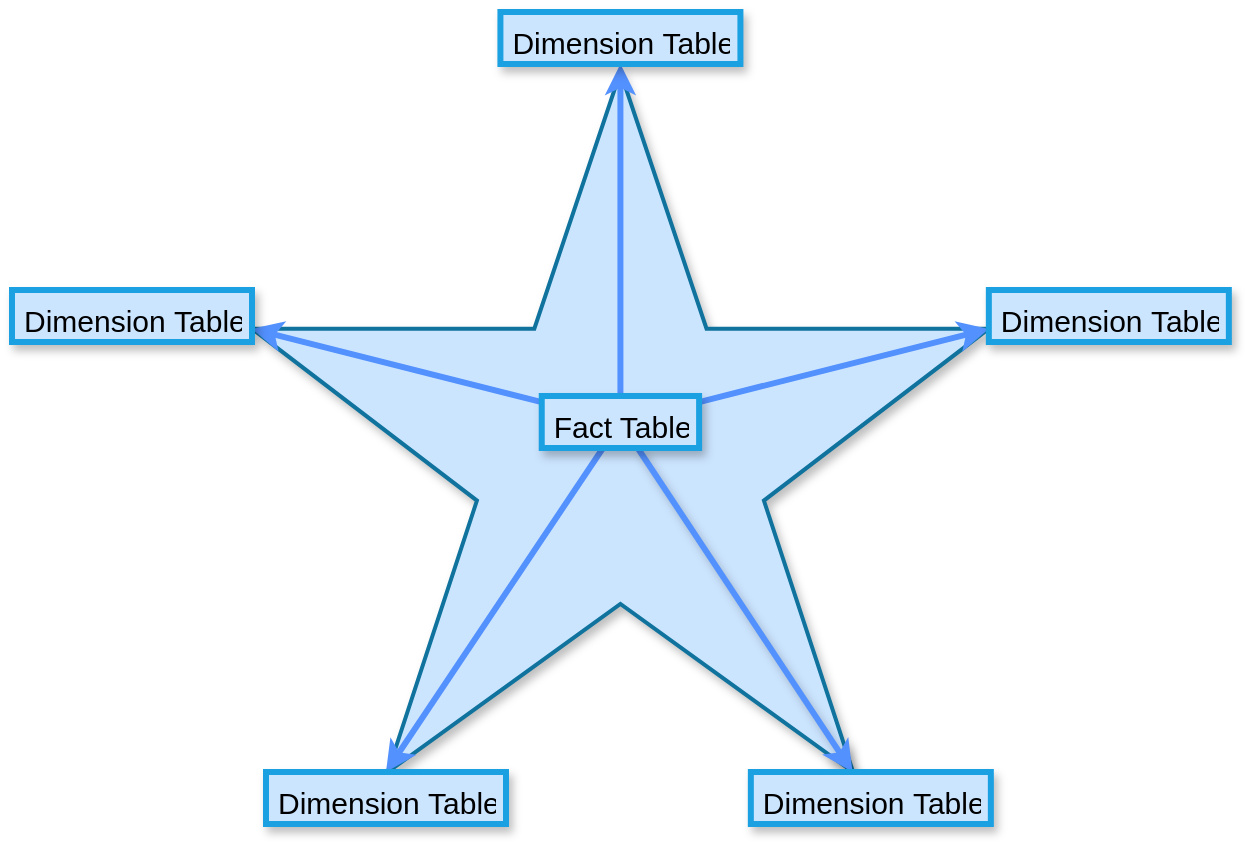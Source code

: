 <mxfile>
    <diagram id="g6ucQokljJUfqjVAgffb" name="Page-1">
        <mxGraphModel dx="1361" dy="660" grid="1" gridSize="10" guides="1" tooltips="1" connect="1" arrows="1" fold="1" page="1" pageScale="1" pageWidth="1169" pageHeight="827" math="0" shadow="0">
            <root>
                <mxCell id="0"/>
                <mxCell id="1" parent="0"/>
                <mxCell id="2" value="" style="verticalLabelPosition=bottom;verticalAlign=top;html=1;shape=mxgraph.basic.star;strokeWidth=2;strokeColor=#10739e;fillColor=#CCE5FF;shadow=1;" parent="1" vertex="1">
                    <mxGeometry x="280" y="130" width="368.42" height="350" as="geometry"/>
                </mxCell>
                <mxCell id="25" style="edgeStyle=none;html=1;fontSize=15;fontColor=#000000;strokeWidth=3;entryX=0;entryY=0.367;entryDx=0;entryDy=0;entryPerimeter=0;shadow=0;strokeColor=#5391FE;" parent="1" source="3" target="2" edge="1">
                    <mxGeometry relative="1" as="geometry">
                        <mxPoint x="284" y="253" as="targetPoint"/>
                    </mxGeometry>
                </mxCell>
                <mxCell id="26" style="edgeStyle=none;html=1;entryX=1;entryY=0.367;entryDx=0;entryDy=0;entryPerimeter=0;fontSize=15;fontColor=#000000;strokeColor=#5391FE;strokeWidth=3;shadow=0;" parent="1" source="3" target="2" edge="1">
                    <mxGeometry relative="1" as="geometry"/>
                </mxCell>
                <mxCell id="27" style="edgeStyle=none;html=1;fontSize=15;fontColor=#000000;strokeColor=#5391FE;strokeWidth=3;shadow=0;" parent="1" source="3" target="22" edge="1">
                    <mxGeometry relative="1" as="geometry"/>
                </mxCell>
                <mxCell id="30" style="edgeStyle=none;html=1;entryX=0.5;entryY=0;entryDx=0;entryDy=0;entryPerimeter=0;fontSize=15;fontColor=#000000;strokeColor=#5391FE;strokeWidth=3;shadow=0;" parent="1" source="3" target="23" edge="1">
                    <mxGeometry relative="1" as="geometry"/>
                </mxCell>
                <mxCell id="34" style="edgeStyle=none;sketch=0;html=1;entryX=0.815;entryY=1;entryDx=0;entryDy=0;entryPerimeter=0;shadow=1;strokeColor=#5391FE;strokeWidth=3;" edge="1" parent="1" source="3" target="2">
                    <mxGeometry relative="1" as="geometry"/>
                </mxCell>
                <mxCell id="3" value="Fact Table" style="text;align=left;verticalAlign=top;spacingLeft=4;spacingRight=4;overflow=hidden;rotatable=0;points=[[0,0.5],[1,0.5]];portConstraint=eastwest;strokeWidth=3;fontColor=#000000;fontSize=15;fillColor=#CCE5FF;strokeColor=#1BA1E2;shadow=1;" parent="1" vertex="1">
                    <mxGeometry x="424.87" y="292" width="78.68" height="26" as="geometry"/>
                </mxCell>
                <mxCell id="19" value="Dimension Table" style="text;align=left;verticalAlign=top;spacingLeft=4;spacingRight=4;overflow=hidden;rotatable=0;points=[[0,0.5],[1,0.5]];portConstraint=eastwest;strokeWidth=3;fontColor=#000000;fontSize=15;fillColor=#CCE5FF;strokeColor=#1BA1E2;shadow=1;" parent="1" vertex="1">
                    <mxGeometry x="529.42" y="480" width="120" height="26" as="geometry"/>
                </mxCell>
                <mxCell id="21" value="Dimension Table" style="text;align=left;verticalAlign=top;spacingLeft=4;spacingRight=4;overflow=hidden;rotatable=0;points=[[0,0.5],[1,0.5]];portConstraint=eastwest;strokeWidth=3;fontColor=#000000;fontSize=15;fillColor=#CCE5FF;strokeColor=#1BA1E2;shadow=1;" parent="1" vertex="1">
                    <mxGeometry x="648.42" y="239" width="120" height="26" as="geometry"/>
                </mxCell>
                <mxCell id="22" value="Dimension Table" style="text;align=left;verticalAlign=top;spacingLeft=4;spacingRight=4;overflow=hidden;rotatable=0;points=[[0,0.5],[1,0.5]];portConstraint=eastwest;strokeWidth=3;fontColor=#000000;fontSize=15;fillColor=#CCE5FF;strokeColor=#1BA1E2;shadow=1;" parent="1" vertex="1">
                    <mxGeometry x="404.21" y="100" width="120" height="26" as="geometry"/>
                </mxCell>
                <mxCell id="23" value="Dimension Table" style="text;align=left;verticalAlign=top;spacingLeft=4;spacingRight=4;overflow=hidden;rotatable=0;points=[[0,0.5],[1,0.5]];portConstraint=eastwest;strokeWidth=3;fontColor=#000000;fontSize=15;fillColor=#CCE5FF;strokeColor=#1BA1E2;shadow=1;" parent="1" vertex="1">
                    <mxGeometry x="287" y="480" width="120" height="26" as="geometry"/>
                </mxCell>
                <mxCell id="24" value="Dimension Table" style="text;align=left;verticalAlign=top;spacingLeft=4;spacingRight=4;overflow=hidden;rotatable=0;points=[[0,0.5],[1,0.5]];portConstraint=eastwest;strokeWidth=3;fontColor=#000000;fontSize=15;fillColor=#CCE5FF;strokeColor=#1BA1E2;perimeterSpacing=0;shadow=1;" parent="1" vertex="1">
                    <mxGeometry x="160" y="239" width="120" height="26" as="geometry"/>
                </mxCell>
            </root>
        </mxGraphModel>
    </diagram>
</mxfile>